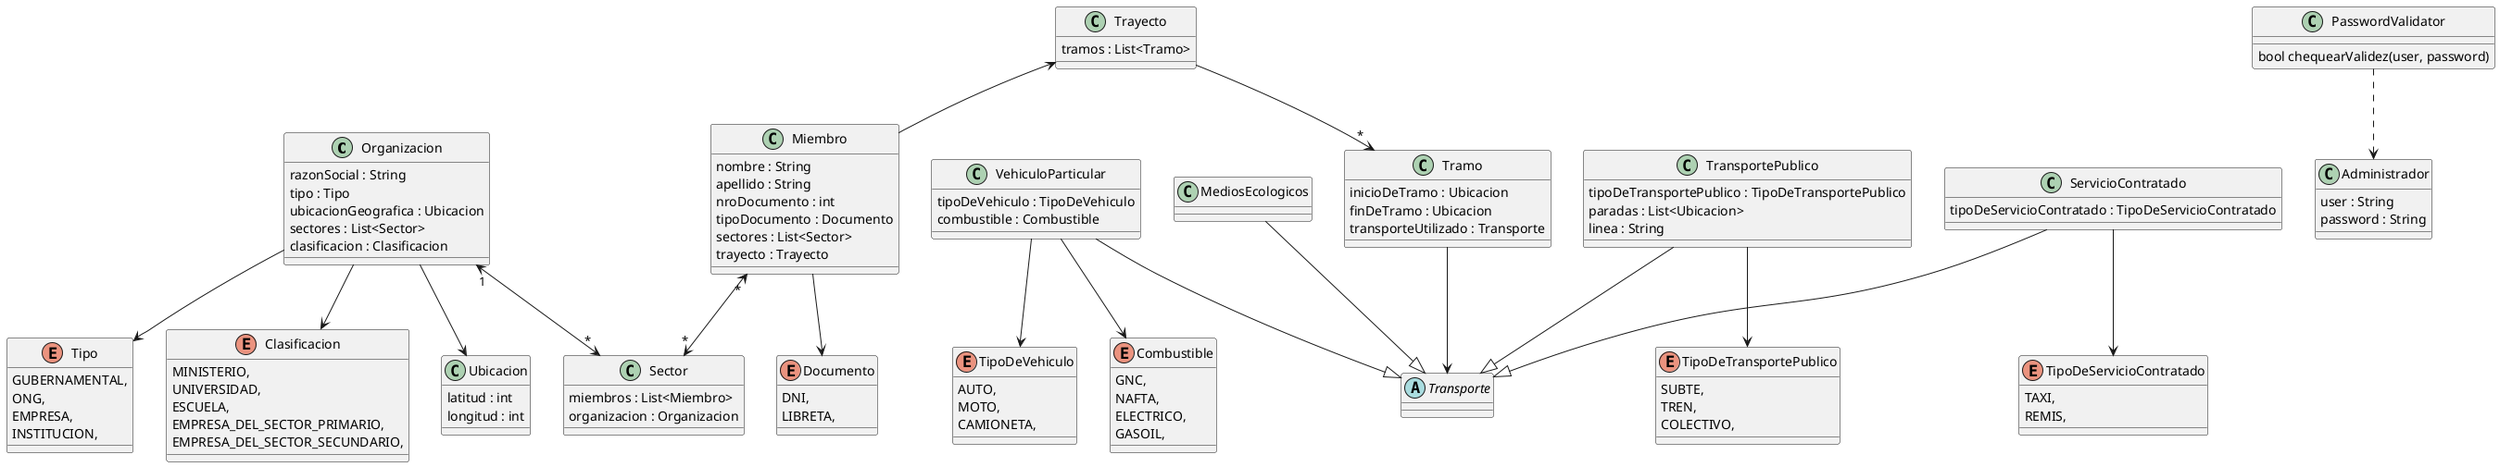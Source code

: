 @startuml TPA-1

class Organizacion {
  razonSocial : String
  tipo : Tipo
  ubicacionGeografica : Ubicacion
  sectores : List<Sector>
  clasificacion : Clasificacion
}

class Ubicacion {
  latitud : int
  longitud : int
}

class Sector {
  miembros : List<Miembro>
  organizacion : Organizacion
}

class Miembro {
  nombre : String
  apellido : String
  nroDocumento : int
  tipoDocumento : Documento
  sectores : List<Sector>
  trayecto : Trayecto
}
' Ponemos lista de sectores en el Miembro
' y que cada sector conozca su organizacion,
' de forma tal que el miembro pueda acceder a su
' organizacion mediante el sector

enum Documento {
  DNI,
  LIBRETA,
}

enum Tipo {
  GUBERNAMENTAL,
  ONG,
  EMPRESA,
  INSTITUCION,
}

enum Clasificacion {
  MINISTERIO,
  UNIVERSIDAD,
  ESCUELA,
  EMPRESA_DEL_SECTOR_PRIMARIO,
  EMPRESA_DEL_SECTOR_SECUNDARIO,
}

' Usamos strategy para los medios de transportes
abstract class Transporte {

}

class VehiculoParticular {
  tipoDeVehiculo : TipoDeVehiculo
  combustible : Combustible
}

class TransportePublico {
  tipoDeTransportePublico : TipoDeTransportePublico
  paradas : List<Ubicacion>
  linea : String
}

class ServicioContratado {
  tipoDeServicioContratado : TipoDeServicioContratado
}

' Se refiere a caminar o a bicicleta
class MediosEcologicos {

}


enum TipoDeTransportePublico {
  SUBTE,
  TREN,
  COLECTIVO,
}

enum TipoDeVehiculo {
  AUTO,
  MOTO,
  CAMIONETA,
}

enum TipoDeServicioContratado{
  TAXI,
  REMIS,
}

enum Combustible {
  GNC,
  NAFTA,
  ELECTRICO,
  GASOIL,
}

class Tramo {
  inicioDeTramo : Ubicacion
  finDeTramo : Ubicacion
  transporteUtilizado : Transporte
}

class Trayecto {
  tramos : List<Tramo>
}

Miembro "*"<-->"*" Sector
Organizacion --> Tipo
Organizacion --> Clasificacion
Organizacion --> Ubicacion
Organizacion "1"<-->"*" Sector
Miembro --> Documento

Trayecto --> "*" Tramo
Trayecto <-- Miembro
Tramo --> Transporte
TransportePublico --> TipoDeTransportePublico
VehiculoParticular --> TipoDeVehiculo
VehiculoParticular --> Combustible
ServicioContratado --> TipoDeServicioContratado

TransportePublico --|> Transporte
VehiculoParticular --|> Transporte
MediosEcologicos --|> Transporte
ServicioContratado --|> Transporte

class Administrador {
  user : String
  password : String
}

class PasswordValidator {
  bool chequearValidez(user, password)
}

PasswordValidator ..> Administrador

@enduml